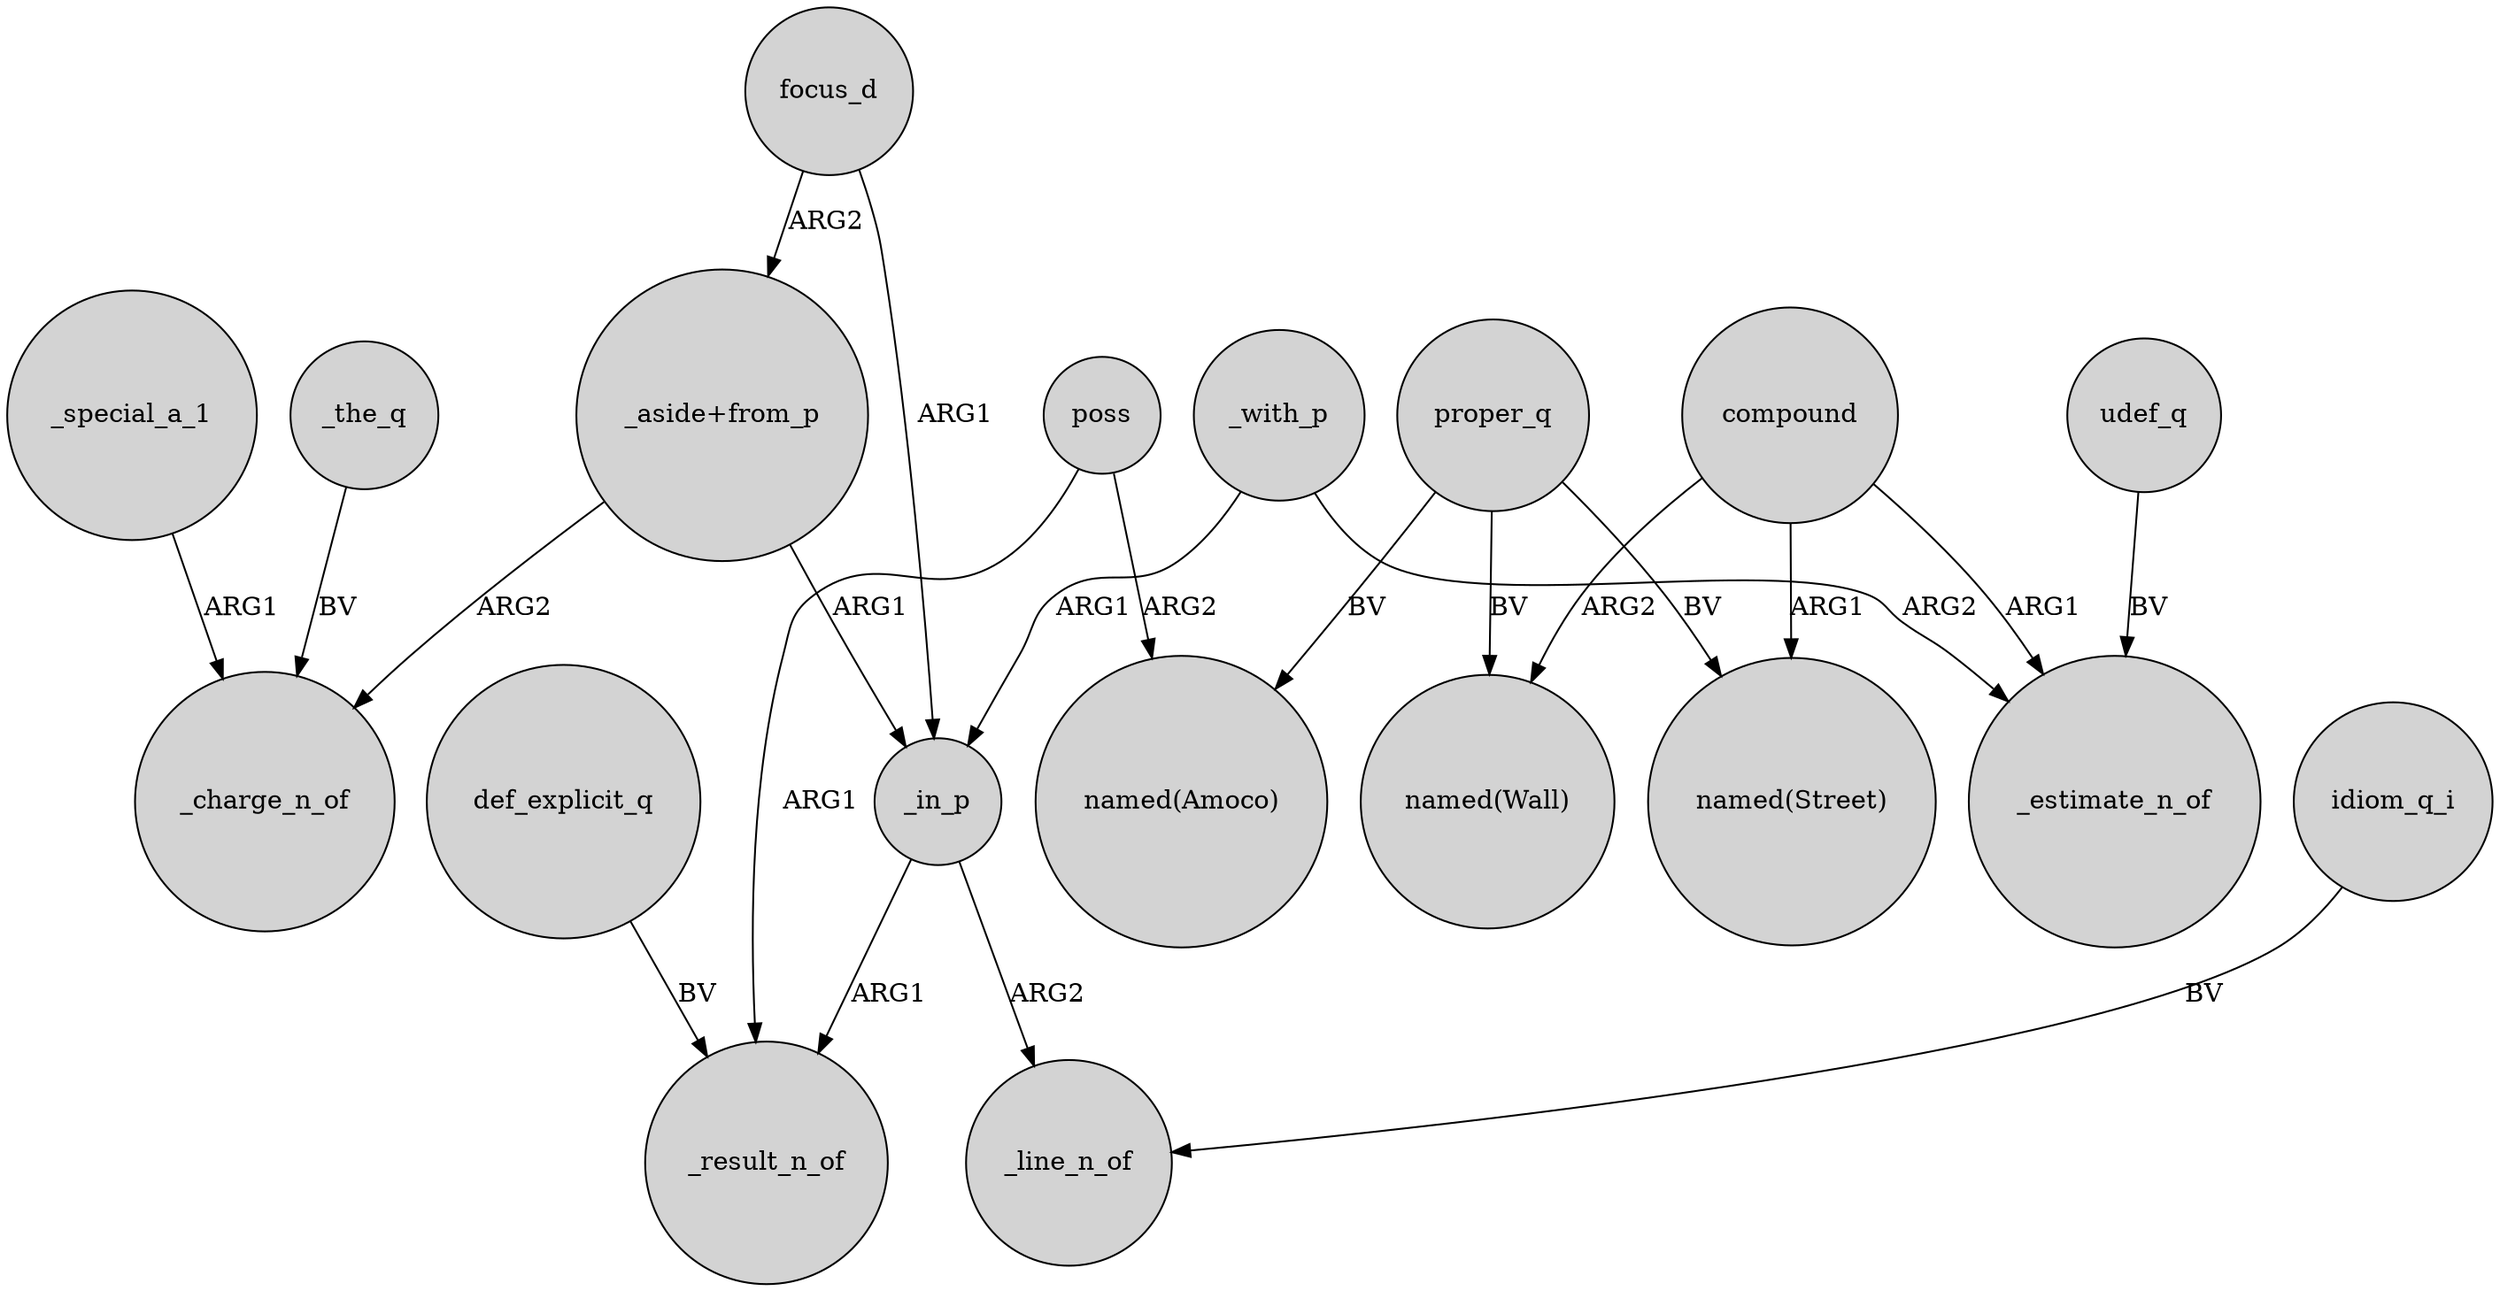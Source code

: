 digraph {
	node [shape=circle style=filled]
	"_aside+from_p" -> _charge_n_of [label=ARG2]
	def_explicit_q -> _result_n_of [label=BV]
	compound -> _estimate_n_of [label=ARG1]
	compound -> "named(Street)" [label=ARG1]
	proper_q -> "named(Wall)" [label=BV]
	_in_p -> _result_n_of [label=ARG1]
	poss -> "named(Amoco)" [label=ARG2]
	"_aside+from_p" -> _in_p [label=ARG1]
	_the_q -> _charge_n_of [label=BV]
	proper_q -> "named(Street)" [label=BV]
	_with_p -> _estimate_n_of [label=ARG2]
	compound -> "named(Wall)" [label=ARG2]
	_special_a_1 -> _charge_n_of [label=ARG1]
	udef_q -> _estimate_n_of [label=BV]
	proper_q -> "named(Amoco)" [label=BV]
	_in_p -> _line_n_of [label=ARG2]
	poss -> _result_n_of [label=ARG1]
	focus_d -> "_aside+from_p" [label=ARG2]
	focus_d -> _in_p [label=ARG1]
	idiom_q_i -> _line_n_of [label=BV]
	_with_p -> _in_p [label=ARG1]
}
